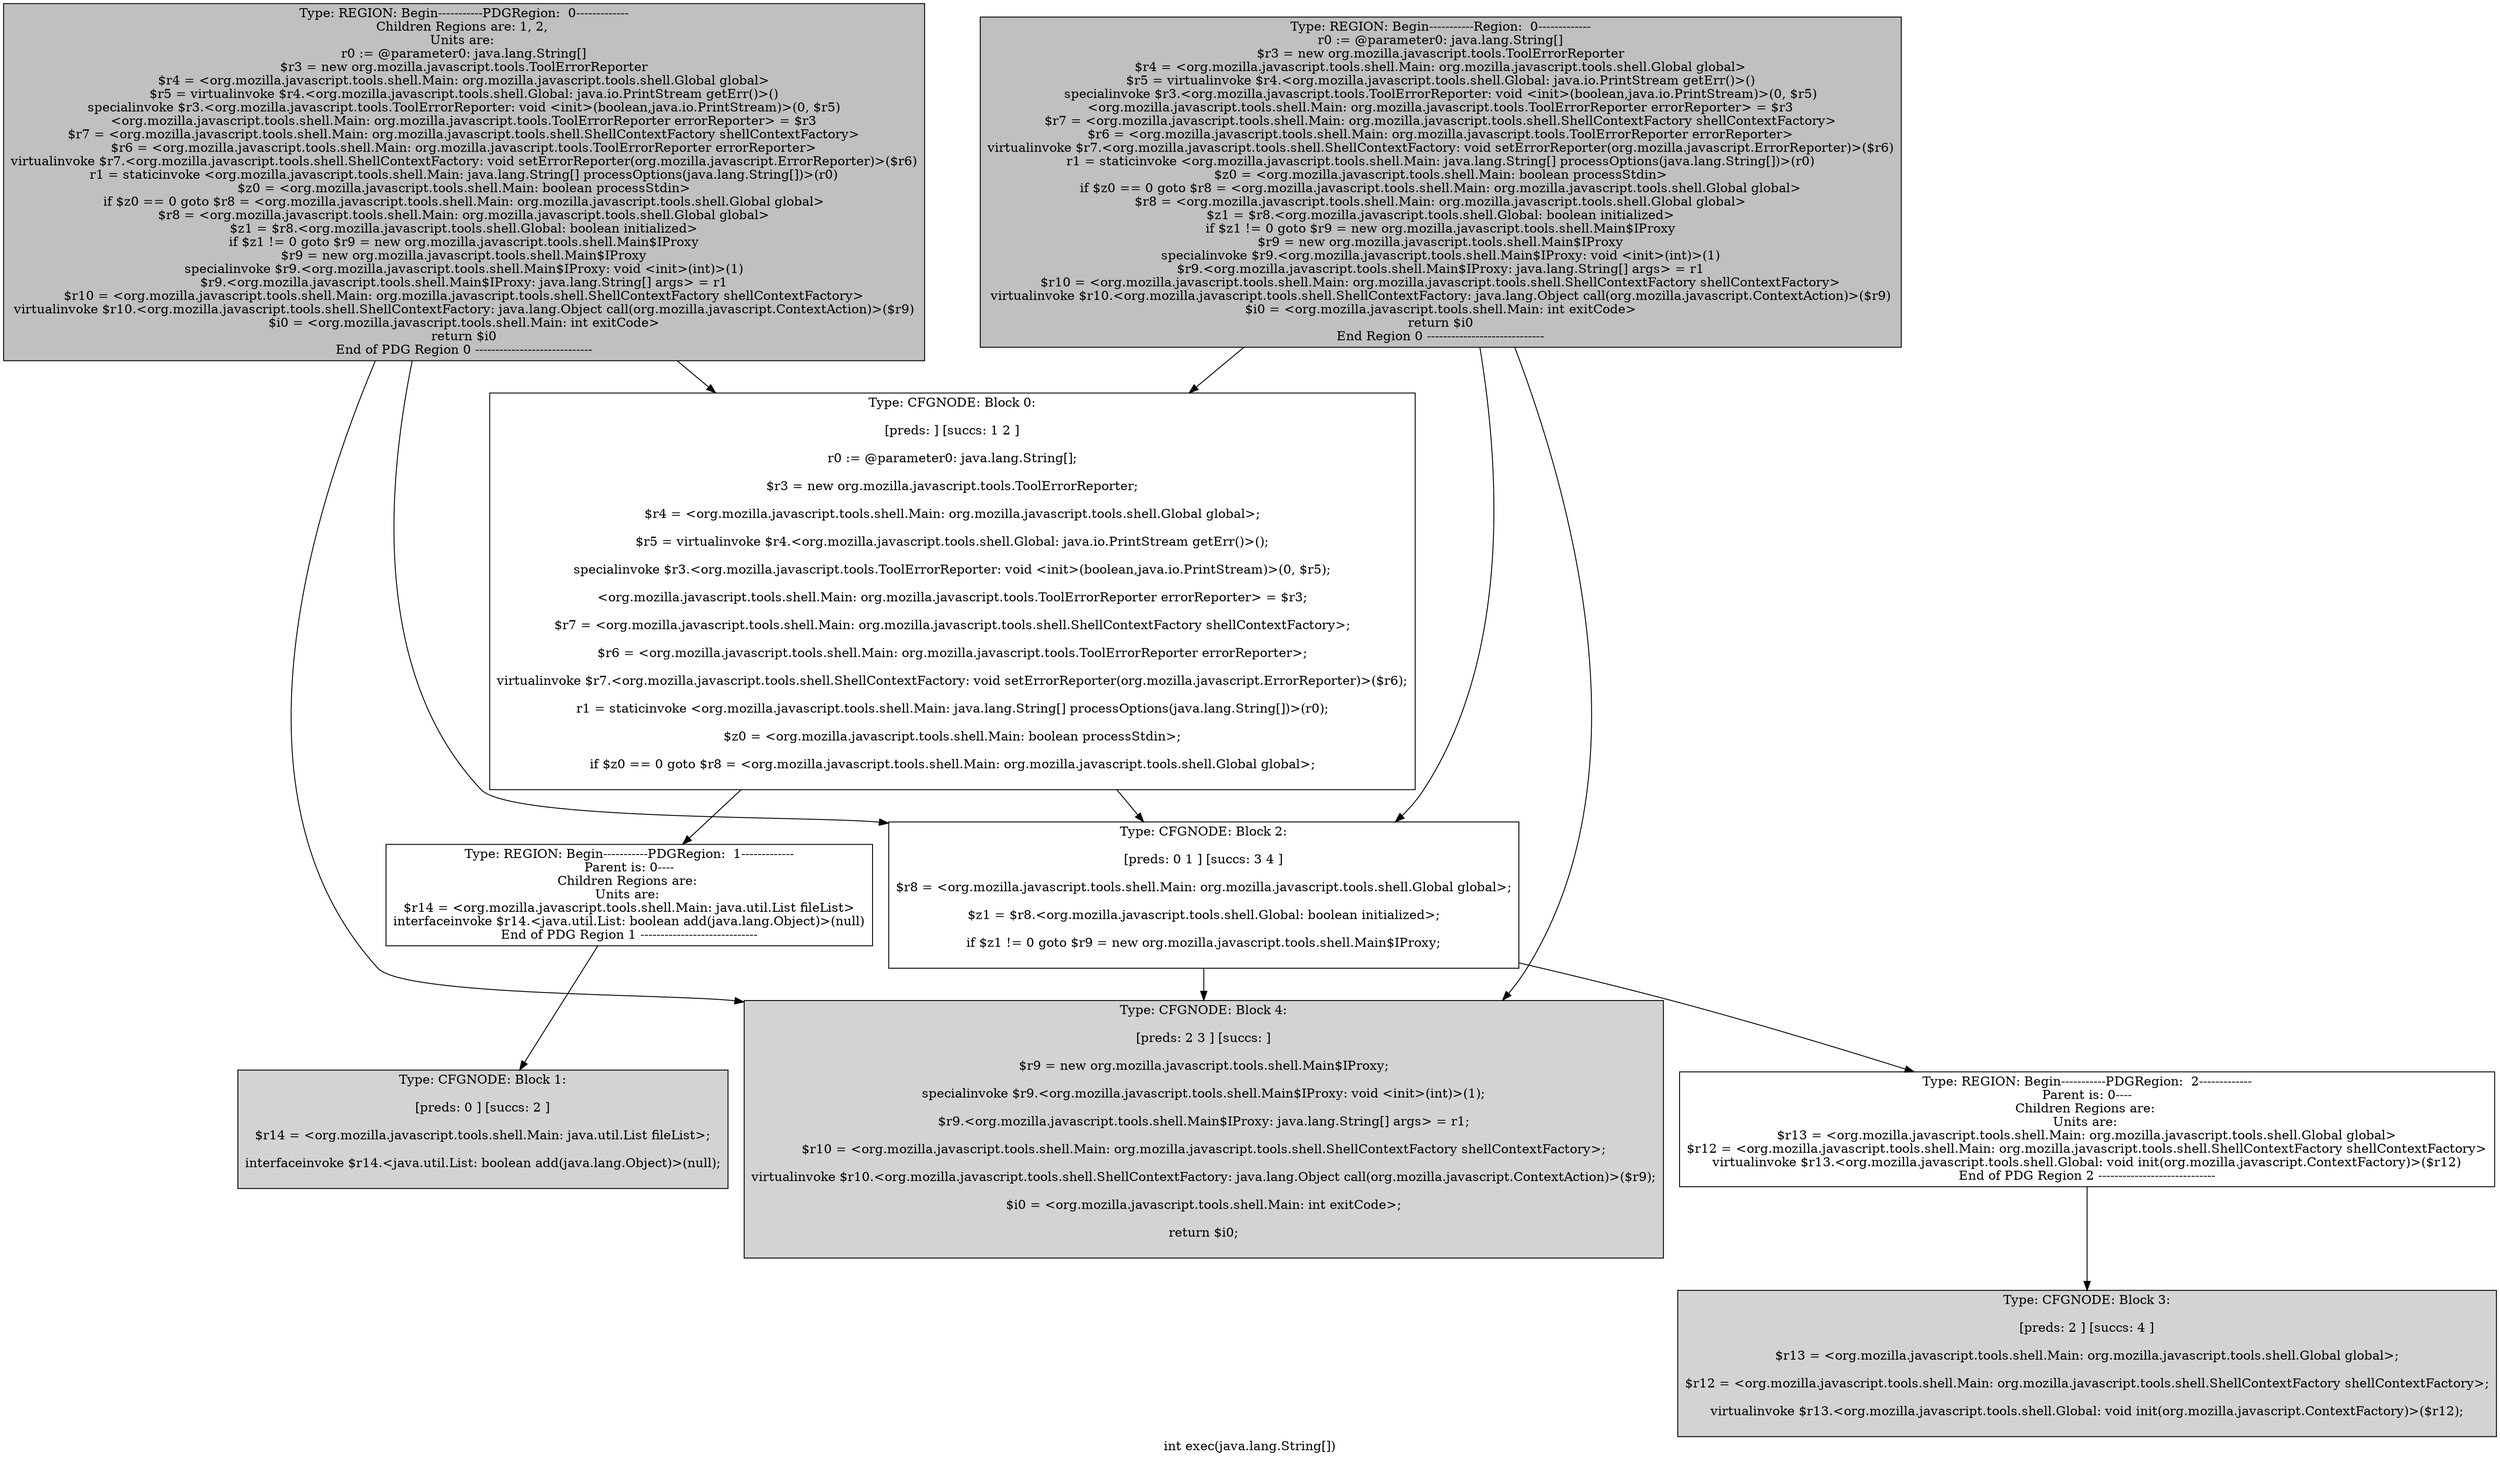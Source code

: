 digraph "int exec(java.lang.String[])" {
    label="int exec(java.lang.String[])";
    node [shape=box];
    "0" [style=filled,fillcolor=gray,label="Type: REGION: Begin-----------PDGRegion:  0-------------\nChildren Regions are: 1, 2, \nUnits are: \nr0 := @parameter0: java.lang.String[]\n$r3 = new org.mozilla.javascript.tools.ToolErrorReporter\n$r4 = <org.mozilla.javascript.tools.shell.Main: org.mozilla.javascript.tools.shell.Global global>\n$r5 = virtualinvoke $r4.<org.mozilla.javascript.tools.shell.Global: java.io.PrintStream getErr()>()\nspecialinvoke $r3.<org.mozilla.javascript.tools.ToolErrorReporter: void <init>(boolean,java.io.PrintStream)>(0, $r5)\n<org.mozilla.javascript.tools.shell.Main: org.mozilla.javascript.tools.ToolErrorReporter errorReporter> = $r3\n$r7 = <org.mozilla.javascript.tools.shell.Main: org.mozilla.javascript.tools.shell.ShellContextFactory shellContextFactory>\n$r6 = <org.mozilla.javascript.tools.shell.Main: org.mozilla.javascript.tools.ToolErrorReporter errorReporter>\nvirtualinvoke $r7.<org.mozilla.javascript.tools.shell.ShellContextFactory: void setErrorReporter(org.mozilla.javascript.ErrorReporter)>($r6)\nr1 = staticinvoke <org.mozilla.javascript.tools.shell.Main: java.lang.String[] processOptions(java.lang.String[])>(r0)\n$z0 = <org.mozilla.javascript.tools.shell.Main: boolean processStdin>\nif $z0 == 0 goto $r8 = <org.mozilla.javascript.tools.shell.Main: org.mozilla.javascript.tools.shell.Global global>\n$r8 = <org.mozilla.javascript.tools.shell.Main: org.mozilla.javascript.tools.shell.Global global>\n$z1 = $r8.<org.mozilla.javascript.tools.shell.Global: boolean initialized>\nif $z1 != 0 goto $r9 = new org.mozilla.javascript.tools.shell.Main$IProxy\n$r9 = new org.mozilla.javascript.tools.shell.Main$IProxy\nspecialinvoke $r9.<org.mozilla.javascript.tools.shell.Main$IProxy: void <init>(int)>(1)\n$r9.<org.mozilla.javascript.tools.shell.Main$IProxy: java.lang.String[] args> = r1\n$r10 = <org.mozilla.javascript.tools.shell.Main: org.mozilla.javascript.tools.shell.ShellContextFactory shellContextFactory>\nvirtualinvoke $r10.<org.mozilla.javascript.tools.shell.ShellContextFactory: java.lang.Object call(org.mozilla.javascript.ContextAction)>($r9)\n$i0 = <org.mozilla.javascript.tools.shell.Main: int exitCode>\nreturn $i0\nEnd of PDG Region 0 -----------------------------\n",];
    "2" [style=filled,fillcolor=lightgray,label="Type: CFGNODE: Block 4:\n[preds: 2 3 ] [succs: ]\n$r9 = new org.mozilla.javascript.tools.shell.Main$IProxy;\nspecialinvoke $r9.<org.mozilla.javascript.tools.shell.Main$IProxy: void <init>(int)>(1);\n$r9.<org.mozilla.javascript.tools.shell.Main$IProxy: java.lang.String[] args> = r1;\n$r10 = <org.mozilla.javascript.tools.shell.Main: org.mozilla.javascript.tools.shell.ShellContextFactory shellContextFactory>;\nvirtualinvoke $r10.<org.mozilla.javascript.tools.shell.ShellContextFactory: java.lang.Object call(org.mozilla.javascript.ContextAction)>($r9);\n$i0 = <org.mozilla.javascript.tools.shell.Main: int exitCode>;\nreturn $i0;\n",];
    "0"->"2";
    "4" [label="Type: CFGNODE: Block 0:\n[preds: ] [succs: 1 2 ]\nr0 := @parameter0: java.lang.String[];\n$r3 = new org.mozilla.javascript.tools.ToolErrorReporter;\n$r4 = <org.mozilla.javascript.tools.shell.Main: org.mozilla.javascript.tools.shell.Global global>;\n$r5 = virtualinvoke $r4.<org.mozilla.javascript.tools.shell.Global: java.io.PrintStream getErr()>();\nspecialinvoke $r3.<org.mozilla.javascript.tools.ToolErrorReporter: void <init>(boolean,java.io.PrintStream)>(0, $r5);\n<org.mozilla.javascript.tools.shell.Main: org.mozilla.javascript.tools.ToolErrorReporter errorReporter> = $r3;\n$r7 = <org.mozilla.javascript.tools.shell.Main: org.mozilla.javascript.tools.shell.ShellContextFactory shellContextFactory>;\n$r6 = <org.mozilla.javascript.tools.shell.Main: org.mozilla.javascript.tools.ToolErrorReporter errorReporter>;\nvirtualinvoke $r7.<org.mozilla.javascript.tools.shell.ShellContextFactory: void setErrorReporter(org.mozilla.javascript.ErrorReporter)>($r6);\nr1 = staticinvoke <org.mozilla.javascript.tools.shell.Main: java.lang.String[] processOptions(java.lang.String[])>(r0);\n$z0 = <org.mozilla.javascript.tools.shell.Main: boolean processStdin>;\nif $z0 == 0 goto $r8 = <org.mozilla.javascript.tools.shell.Main: org.mozilla.javascript.tools.shell.Global global>;\n",];
    "0"->"4";
    "7" [label="Type: CFGNODE: Block 2:\n[preds: 0 1 ] [succs: 3 4 ]\n$r8 = <org.mozilla.javascript.tools.shell.Main: org.mozilla.javascript.tools.shell.Global global>;\n$z1 = $r8.<org.mozilla.javascript.tools.shell.Global: boolean initialized>;\nif $z1 != 0 goto $r9 = new org.mozilla.javascript.tools.shell.Main$IProxy;\n",];
    "0"->"7";
    "1" [style=filled,fillcolor=lightgray,label="Type: CFGNODE: Block 3:\n[preds: 2 ] [succs: 4 ]\n$r13 = <org.mozilla.javascript.tools.shell.Main: org.mozilla.javascript.tools.shell.Global global>;\n$r12 = <org.mozilla.javascript.tools.shell.Main: org.mozilla.javascript.tools.shell.ShellContextFactory shellContextFactory>;\nvirtualinvoke $r13.<org.mozilla.javascript.tools.shell.Global: void init(org.mozilla.javascript.ContextFactory)>($r12);\n",];
    "3" [style=filled,fillcolor=gray,label="Type: REGION: Begin-----------Region:  0-------------\nr0 := @parameter0: java.lang.String[]\n$r3 = new org.mozilla.javascript.tools.ToolErrorReporter\n$r4 = <org.mozilla.javascript.tools.shell.Main: org.mozilla.javascript.tools.shell.Global global>\n$r5 = virtualinvoke $r4.<org.mozilla.javascript.tools.shell.Global: java.io.PrintStream getErr()>()\nspecialinvoke $r3.<org.mozilla.javascript.tools.ToolErrorReporter: void <init>(boolean,java.io.PrintStream)>(0, $r5)\n<org.mozilla.javascript.tools.shell.Main: org.mozilla.javascript.tools.ToolErrorReporter errorReporter> = $r3\n$r7 = <org.mozilla.javascript.tools.shell.Main: org.mozilla.javascript.tools.shell.ShellContextFactory shellContextFactory>\n$r6 = <org.mozilla.javascript.tools.shell.Main: org.mozilla.javascript.tools.ToolErrorReporter errorReporter>\nvirtualinvoke $r7.<org.mozilla.javascript.tools.shell.ShellContextFactory: void setErrorReporter(org.mozilla.javascript.ErrorReporter)>($r6)\nr1 = staticinvoke <org.mozilla.javascript.tools.shell.Main: java.lang.String[] processOptions(java.lang.String[])>(r0)\n$z0 = <org.mozilla.javascript.tools.shell.Main: boolean processStdin>\nif $z0 == 0 goto $r8 = <org.mozilla.javascript.tools.shell.Main: org.mozilla.javascript.tools.shell.Global global>\n$r8 = <org.mozilla.javascript.tools.shell.Main: org.mozilla.javascript.tools.shell.Global global>\n$z1 = $r8.<org.mozilla.javascript.tools.shell.Global: boolean initialized>\nif $z1 != 0 goto $r9 = new org.mozilla.javascript.tools.shell.Main$IProxy\n$r9 = new org.mozilla.javascript.tools.shell.Main$IProxy\nspecialinvoke $r9.<org.mozilla.javascript.tools.shell.Main$IProxy: void <init>(int)>(1)\n$r9.<org.mozilla.javascript.tools.shell.Main$IProxy: java.lang.String[] args> = r1\n$r10 = <org.mozilla.javascript.tools.shell.Main: org.mozilla.javascript.tools.shell.ShellContextFactory shellContextFactory>\nvirtualinvoke $r10.<org.mozilla.javascript.tools.shell.ShellContextFactory: java.lang.Object call(org.mozilla.javascript.ContextAction)>($r9)\n$i0 = <org.mozilla.javascript.tools.shell.Main: int exitCode>\nreturn $i0\nEnd Region 0 -----------------------------\n",];
    "3"->"2";
    "3"->"4";
    "3"->"7";
    "6" [label="Type: REGION: Begin-----------PDGRegion:  1-------------\nParent is: 0----\nChildren Regions are: \nUnits are: \n$r14 = <org.mozilla.javascript.tools.shell.Main: java.util.List fileList>\ninterfaceinvoke $r14.<java.util.List: boolean add(java.lang.Object)>(null)\nEnd of PDG Region 1 -----------------------------\n",];
    "4"->"6";
    "4"->"7";
    "5" [label="Type: REGION: Begin-----------PDGRegion:  2-------------\nParent is: 0----\nChildren Regions are: \nUnits are: \n$r13 = <org.mozilla.javascript.tools.shell.Main: org.mozilla.javascript.tools.shell.Global global>\n$r12 = <org.mozilla.javascript.tools.shell.Main: org.mozilla.javascript.tools.shell.ShellContextFactory shellContextFactory>\nvirtualinvoke $r13.<org.mozilla.javascript.tools.shell.Global: void init(org.mozilla.javascript.ContextFactory)>($r12)\nEnd of PDG Region 2 -----------------------------\n",];
    "5"->"1";
    "8" [style=filled,fillcolor=lightgray,label="Type: CFGNODE: Block 1:\n[preds: 0 ] [succs: 2 ]\n$r14 = <org.mozilla.javascript.tools.shell.Main: java.util.List fileList>;\ninterfaceinvoke $r14.<java.util.List: boolean add(java.lang.Object)>(null);\n",];
    "6"->"8";
    "7"->"2";
    "7"->"5";
}
